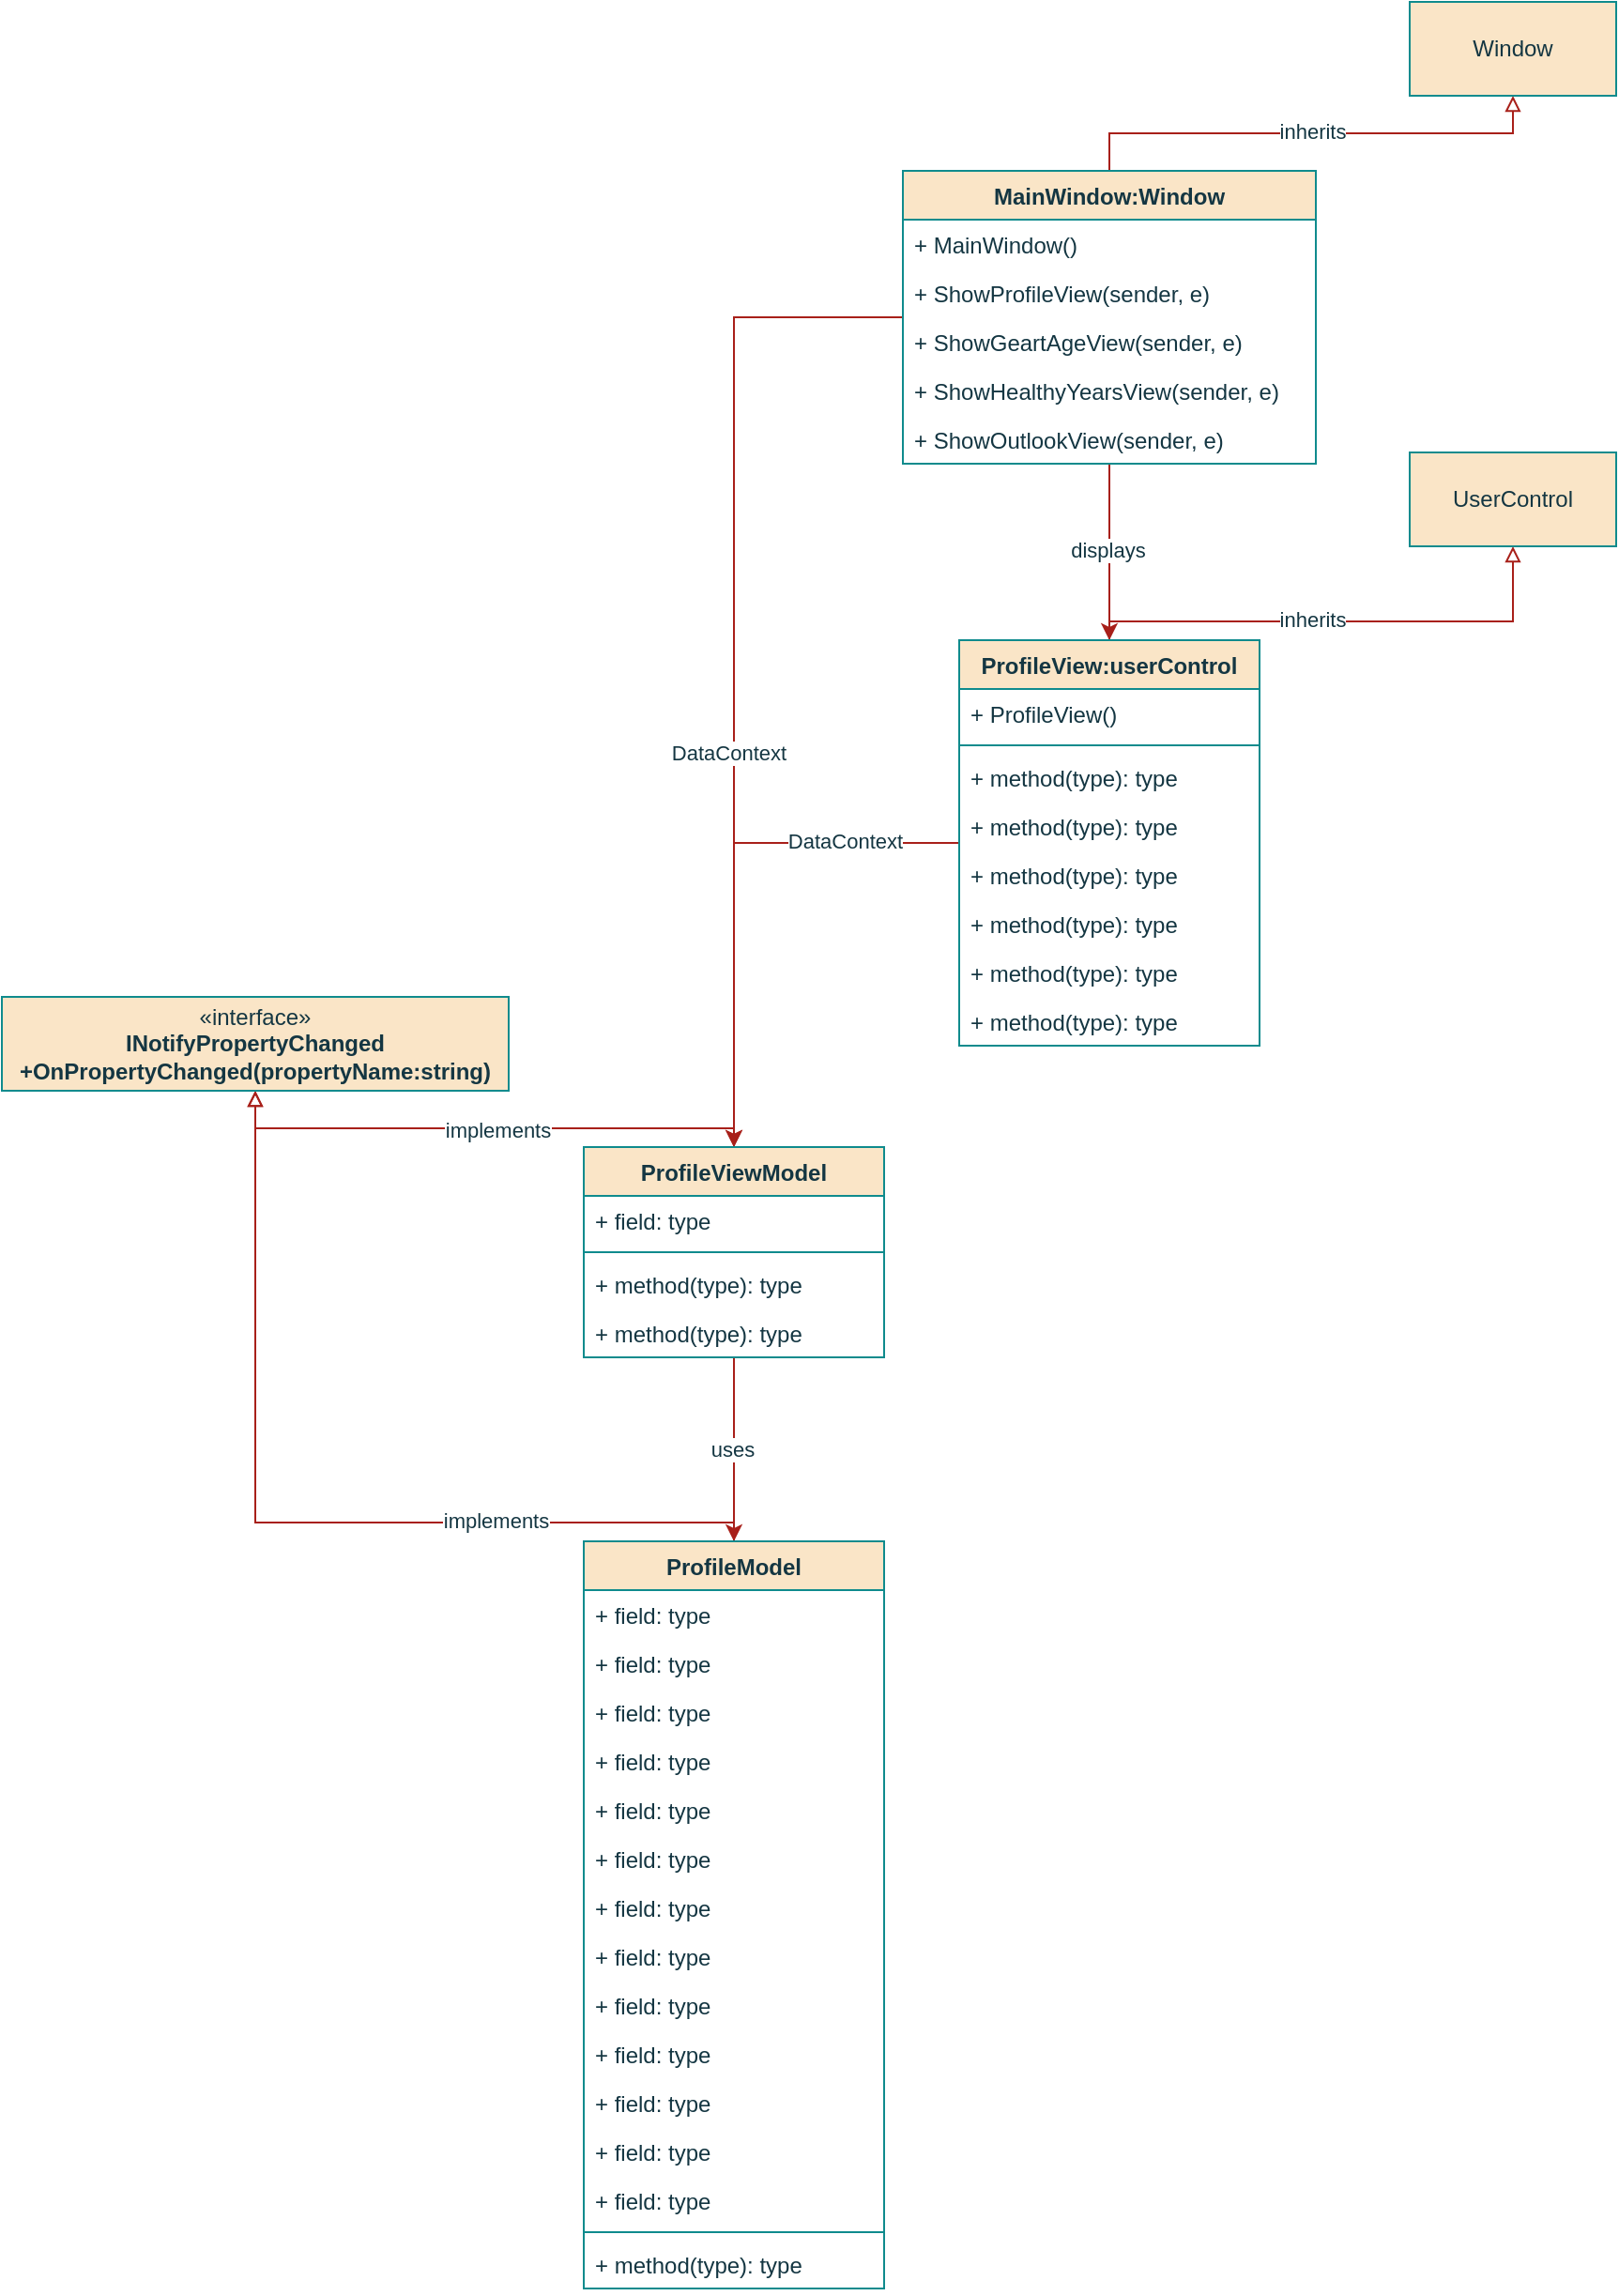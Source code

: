 <mxfile version="24.8.4">
  <diagram name="Seite-1" id="M7WiSfBKGMVoBvqlFQEr">
    <mxGraphModel dx="1663" dy="403" grid="1" gridSize="10" guides="1" tooltips="1" connect="1" arrows="1" fold="1" page="1" pageScale="1" pageWidth="827" pageHeight="1169" math="0" shadow="0">
      <root>
        <mxCell id="0" />
        <mxCell id="1" parent="0" />
        <mxCell id="_qg97PpUABtzxRQXxaGL-24" style="edgeStyle=orthogonalEdgeStyle;rounded=0;orthogonalLoop=1;jettySize=auto;html=1;entryX=0.5;entryY=1;entryDx=0;entryDy=0;endArrow=block;endFill=0;labelBackgroundColor=none;strokeColor=#A8201A;fontColor=default;" edge="1" parent="1" source="_qg97PpUABtzxRQXxaGL-1" target="_qg97PpUABtzxRQXxaGL-5">
          <mxGeometry relative="1" as="geometry">
            <Array as="points">
              <mxPoint x="400" y="140" />
              <mxPoint x="615" y="140" />
            </Array>
          </mxGeometry>
        </mxCell>
        <mxCell id="_qg97PpUABtzxRQXxaGL-32" value="inherits" style="edgeLabel;html=1;align=center;verticalAlign=middle;resizable=0;points=[];strokeColor=#0F8B8D;fontColor=#143642;fillColor=#FAE5C7;" vertex="1" connectable="0" parent="_qg97PpUABtzxRQXxaGL-24">
          <mxGeometry x="-0.001" y="1" relative="1" as="geometry">
            <mxPoint as="offset" />
          </mxGeometry>
        </mxCell>
        <mxCell id="_qg97PpUABtzxRQXxaGL-26" style="edgeStyle=orthogonalEdgeStyle;rounded=0;orthogonalLoop=1;jettySize=auto;html=1;strokeColor=#A8201A;fontColor=#143642;fillColor=#FAE5C7;" edge="1" parent="1" source="_qg97PpUABtzxRQXxaGL-1" target="_qg97PpUABtzxRQXxaGL-6">
          <mxGeometry relative="1" as="geometry" />
        </mxCell>
        <mxCell id="_qg97PpUABtzxRQXxaGL-34" value="displays" style="edgeLabel;html=1;align=center;verticalAlign=middle;resizable=0;points=[];strokeColor=#0F8B8D;fontColor=#143642;fillColor=#FAE5C7;" vertex="1" connectable="0" parent="_qg97PpUABtzxRQXxaGL-26">
          <mxGeometry x="-0.029" y="-1" relative="1" as="geometry">
            <mxPoint as="offset" />
          </mxGeometry>
        </mxCell>
        <mxCell id="_qg97PpUABtzxRQXxaGL-35" style="edgeStyle=orthogonalEdgeStyle;rounded=0;orthogonalLoop=1;jettySize=auto;html=1;strokeColor=#A8201A;fontColor=#143642;fillColor=#FAE5C7;" edge="1" parent="1" source="_qg97PpUABtzxRQXxaGL-1" target="_qg97PpUABtzxRQXxaGL-11">
          <mxGeometry relative="1" as="geometry" />
        </mxCell>
        <mxCell id="_qg97PpUABtzxRQXxaGL-39" value="DataContext" style="edgeLabel;html=1;align=center;verticalAlign=middle;resizable=0;points=[];strokeColor=#0F8B8D;fontColor=#143642;fillColor=#FAE5C7;" vertex="1" connectable="0" parent="_qg97PpUABtzxRQXxaGL-35">
          <mxGeometry x="0.208" y="-3" relative="1" as="geometry">
            <mxPoint as="offset" />
          </mxGeometry>
        </mxCell>
        <mxCell id="_qg97PpUABtzxRQXxaGL-1" value="MainWindow:Window" style="swimlane;fontStyle=1;align=center;verticalAlign=top;childLayout=stackLayout;horizontal=1;startSize=26;horizontalStack=0;resizeParent=1;resizeParentMax=0;resizeLast=0;collapsible=1;marginBottom=0;whiteSpace=wrap;html=1;labelBackgroundColor=none;fillColor=#FAE5C7;strokeColor=#0F8B8D;fontColor=#143642;" vertex="1" parent="1">
          <mxGeometry x="290" y="160" width="220" height="156" as="geometry" />
        </mxCell>
        <mxCell id="_qg97PpUABtzxRQXxaGL-4" value="+ MainWindow()" style="text;strokeColor=none;fillColor=none;align=left;verticalAlign=top;spacingLeft=4;spacingRight=4;overflow=hidden;rotatable=0;points=[[0,0.5],[1,0.5]];portConstraint=eastwest;whiteSpace=wrap;html=1;labelBackgroundColor=none;fontColor=#143642;" vertex="1" parent="_qg97PpUABtzxRQXxaGL-1">
          <mxGeometry y="26" width="220" height="26" as="geometry" />
        </mxCell>
        <mxCell id="_qg97PpUABtzxRQXxaGL-20" value="+ ShowProfileView(sender, e)" style="text;strokeColor=none;fillColor=none;align=left;verticalAlign=top;spacingLeft=4;spacingRight=4;overflow=hidden;rotatable=0;points=[[0,0.5],[1,0.5]];portConstraint=eastwest;whiteSpace=wrap;html=1;labelBackgroundColor=none;fontColor=#143642;" vertex="1" parent="_qg97PpUABtzxRQXxaGL-1">
          <mxGeometry y="52" width="220" height="26" as="geometry" />
        </mxCell>
        <mxCell id="_qg97PpUABtzxRQXxaGL-21" value="+ ShowGeartAgeView(sender, e)" style="text;strokeColor=none;fillColor=none;align=left;verticalAlign=top;spacingLeft=4;spacingRight=4;overflow=hidden;rotatable=0;points=[[0,0.5],[1,0.5]];portConstraint=eastwest;whiteSpace=wrap;html=1;labelBackgroundColor=none;fontColor=#143642;" vertex="1" parent="_qg97PpUABtzxRQXxaGL-1">
          <mxGeometry y="78" width="220" height="26" as="geometry" />
        </mxCell>
        <mxCell id="_qg97PpUABtzxRQXxaGL-22" value="+ ShowHealthyYearsView(sender, e)" style="text;strokeColor=none;fillColor=none;align=left;verticalAlign=top;spacingLeft=4;spacingRight=4;overflow=hidden;rotatable=0;points=[[0,0.5],[1,0.5]];portConstraint=eastwest;whiteSpace=wrap;html=1;labelBackgroundColor=none;fontColor=#143642;" vertex="1" parent="_qg97PpUABtzxRQXxaGL-1">
          <mxGeometry y="104" width="220" height="26" as="geometry" />
        </mxCell>
        <mxCell id="_qg97PpUABtzxRQXxaGL-23" value="+ ShowOutlookView(sender, e)" style="text;strokeColor=none;fillColor=none;align=left;verticalAlign=top;spacingLeft=4;spacingRight=4;overflow=hidden;rotatable=0;points=[[0,0.5],[1,0.5]];portConstraint=eastwest;whiteSpace=wrap;html=1;labelBackgroundColor=none;fontColor=#143642;" vertex="1" parent="_qg97PpUABtzxRQXxaGL-1">
          <mxGeometry y="130" width="220" height="26" as="geometry" />
        </mxCell>
        <mxCell id="_qg97PpUABtzxRQXxaGL-5" value="Window" style="html=1;whiteSpace=wrap;labelBackgroundColor=none;fillColor=#FAE5C7;strokeColor=#0F8B8D;fontColor=#143642;" vertex="1" parent="1">
          <mxGeometry x="560" y="70" width="110" height="50" as="geometry" />
        </mxCell>
        <mxCell id="_qg97PpUABtzxRQXxaGL-25" style="edgeStyle=orthogonalEdgeStyle;rounded=0;orthogonalLoop=1;jettySize=auto;html=1;entryX=0.5;entryY=1;entryDx=0;entryDy=0;strokeColor=#A8201A;fontColor=#143642;fillColor=#FAE5C7;endArrow=block;endFill=0;" edge="1" parent="1" source="_qg97PpUABtzxRQXxaGL-6" target="_qg97PpUABtzxRQXxaGL-10">
          <mxGeometry relative="1" as="geometry">
            <Array as="points">
              <mxPoint x="400" y="400" />
              <mxPoint x="615" y="400" />
            </Array>
          </mxGeometry>
        </mxCell>
        <mxCell id="_qg97PpUABtzxRQXxaGL-33" value="inherits" style="edgeLabel;html=1;align=center;verticalAlign=middle;resizable=0;points=[];strokeColor=#0F8B8D;fontColor=#143642;fillColor=#FAE5C7;" vertex="1" connectable="0" parent="_qg97PpUABtzxRQXxaGL-25">
          <mxGeometry x="-0.114" y="1" relative="1" as="geometry">
            <mxPoint as="offset" />
          </mxGeometry>
        </mxCell>
        <mxCell id="_qg97PpUABtzxRQXxaGL-36" style="edgeStyle=orthogonalEdgeStyle;rounded=0;orthogonalLoop=1;jettySize=auto;html=1;strokeColor=#A8201A;fontColor=#143642;fillColor=#FAE5C7;" edge="1" parent="1" source="_qg97PpUABtzxRQXxaGL-6" target="_qg97PpUABtzxRQXxaGL-11">
          <mxGeometry relative="1" as="geometry" />
        </mxCell>
        <mxCell id="_qg97PpUABtzxRQXxaGL-40" value="DataContext" style="edgeLabel;html=1;align=center;verticalAlign=middle;resizable=0;points=[];strokeColor=#0F8B8D;fontColor=#143642;fillColor=#FAE5C7;" vertex="1" connectable="0" parent="_qg97PpUABtzxRQXxaGL-36">
          <mxGeometry x="-0.569" y="-1" relative="1" as="geometry">
            <mxPoint as="offset" />
          </mxGeometry>
        </mxCell>
        <mxCell id="_qg97PpUABtzxRQXxaGL-6" value="ProfileView:userControl" style="swimlane;fontStyle=1;align=center;verticalAlign=top;childLayout=stackLayout;horizontal=1;startSize=26;horizontalStack=0;resizeParent=1;resizeParentMax=0;resizeLast=0;collapsible=1;marginBottom=0;whiteSpace=wrap;html=1;labelBackgroundColor=none;fillColor=#FAE5C7;strokeColor=#0F8B8D;fontColor=#143642;" vertex="1" parent="1">
          <mxGeometry x="320" y="410" width="160" height="216" as="geometry" />
        </mxCell>
        <mxCell id="_qg97PpUABtzxRQXxaGL-7" value="+ ProfileView()" style="text;strokeColor=none;fillColor=none;align=left;verticalAlign=top;spacingLeft=4;spacingRight=4;overflow=hidden;rotatable=0;points=[[0,0.5],[1,0.5]];portConstraint=eastwest;whiteSpace=wrap;html=1;labelBackgroundColor=none;fontColor=#143642;" vertex="1" parent="_qg97PpUABtzxRQXxaGL-6">
          <mxGeometry y="26" width="160" height="26" as="geometry" />
        </mxCell>
        <mxCell id="_qg97PpUABtzxRQXxaGL-8" value="" style="line;strokeWidth=1;fillColor=none;align=left;verticalAlign=middle;spacingTop=-1;spacingLeft=3;spacingRight=3;rotatable=0;labelPosition=right;points=[];portConstraint=eastwest;strokeColor=#0F8B8D;labelBackgroundColor=none;fontColor=#143642;" vertex="1" parent="_qg97PpUABtzxRQXxaGL-6">
          <mxGeometry y="52" width="160" height="8" as="geometry" />
        </mxCell>
        <mxCell id="_qg97PpUABtzxRQXxaGL-9" value="+ method(type): type" style="text;strokeColor=none;fillColor=none;align=left;verticalAlign=top;spacingLeft=4;spacingRight=4;overflow=hidden;rotatable=0;points=[[0,0.5],[1,0.5]];portConstraint=eastwest;whiteSpace=wrap;html=1;labelBackgroundColor=none;fontColor=#143642;" vertex="1" parent="_qg97PpUABtzxRQXxaGL-6">
          <mxGeometry y="60" width="160" height="26" as="geometry" />
        </mxCell>
        <mxCell id="_qg97PpUABtzxRQXxaGL-27" value="+ method(type): type" style="text;strokeColor=none;fillColor=none;align=left;verticalAlign=top;spacingLeft=4;spacingRight=4;overflow=hidden;rotatable=0;points=[[0,0.5],[1,0.5]];portConstraint=eastwest;whiteSpace=wrap;html=1;labelBackgroundColor=none;fontColor=#143642;" vertex="1" parent="_qg97PpUABtzxRQXxaGL-6">
          <mxGeometry y="86" width="160" height="26" as="geometry" />
        </mxCell>
        <mxCell id="_qg97PpUABtzxRQXxaGL-28" value="+ method(type): type" style="text;strokeColor=none;fillColor=none;align=left;verticalAlign=top;spacingLeft=4;spacingRight=4;overflow=hidden;rotatable=0;points=[[0,0.5],[1,0.5]];portConstraint=eastwest;whiteSpace=wrap;html=1;labelBackgroundColor=none;fontColor=#143642;" vertex="1" parent="_qg97PpUABtzxRQXxaGL-6">
          <mxGeometry y="112" width="160" height="26" as="geometry" />
        </mxCell>
        <mxCell id="_qg97PpUABtzxRQXxaGL-29" value="+ method(type): type" style="text;strokeColor=none;fillColor=none;align=left;verticalAlign=top;spacingLeft=4;spacingRight=4;overflow=hidden;rotatable=0;points=[[0,0.5],[1,0.5]];portConstraint=eastwest;whiteSpace=wrap;html=1;labelBackgroundColor=none;fontColor=#143642;" vertex="1" parent="_qg97PpUABtzxRQXxaGL-6">
          <mxGeometry y="138" width="160" height="26" as="geometry" />
        </mxCell>
        <mxCell id="_qg97PpUABtzxRQXxaGL-30" value="+ method(type): type" style="text;strokeColor=none;fillColor=none;align=left;verticalAlign=top;spacingLeft=4;spacingRight=4;overflow=hidden;rotatable=0;points=[[0,0.5],[1,0.5]];portConstraint=eastwest;whiteSpace=wrap;html=1;labelBackgroundColor=none;fontColor=#143642;" vertex="1" parent="_qg97PpUABtzxRQXxaGL-6">
          <mxGeometry y="164" width="160" height="26" as="geometry" />
        </mxCell>
        <mxCell id="_qg97PpUABtzxRQXxaGL-31" value="+ method(type): type" style="text;strokeColor=none;fillColor=none;align=left;verticalAlign=top;spacingLeft=4;spacingRight=4;overflow=hidden;rotatable=0;points=[[0,0.5],[1,0.5]];portConstraint=eastwest;whiteSpace=wrap;html=1;labelBackgroundColor=none;fontColor=#143642;" vertex="1" parent="_qg97PpUABtzxRQXxaGL-6">
          <mxGeometry y="190" width="160" height="26" as="geometry" />
        </mxCell>
        <mxCell id="_qg97PpUABtzxRQXxaGL-10" value="UserControl" style="html=1;whiteSpace=wrap;labelBackgroundColor=none;fillColor=#FAE5C7;strokeColor=#0F8B8D;fontColor=#143642;" vertex="1" parent="1">
          <mxGeometry x="560" y="310" width="110" height="50" as="geometry" />
        </mxCell>
        <mxCell id="_qg97PpUABtzxRQXxaGL-38" style="edgeStyle=orthogonalEdgeStyle;rounded=0;orthogonalLoop=1;jettySize=auto;html=1;strokeColor=#A8201A;fontColor=#143642;fillColor=#FAE5C7;" edge="1" parent="1" source="_qg97PpUABtzxRQXxaGL-11" target="_qg97PpUABtzxRQXxaGL-15">
          <mxGeometry relative="1" as="geometry" />
        </mxCell>
        <mxCell id="_qg97PpUABtzxRQXxaGL-41" value="uses" style="edgeLabel;html=1;align=center;verticalAlign=middle;resizable=0;points=[];strokeColor=#0F8B8D;fontColor=#143642;fillColor=#FAE5C7;" vertex="1" connectable="0" parent="_qg97PpUABtzxRQXxaGL-38">
          <mxGeometry x="-0.012" y="-1" relative="1" as="geometry">
            <mxPoint as="offset" />
          </mxGeometry>
        </mxCell>
        <mxCell id="_qg97PpUABtzxRQXxaGL-44" style="edgeStyle=orthogonalEdgeStyle;rounded=0;orthogonalLoop=1;jettySize=auto;html=1;strokeColor=#A8201A;fontColor=#143642;fillColor=#FAE5C7;endArrow=block;endFill=0;" edge="1" parent="1" source="_qg97PpUABtzxRQXxaGL-11" target="_qg97PpUABtzxRQXxaGL-19">
          <mxGeometry relative="1" as="geometry">
            <Array as="points">
              <mxPoint x="200" y="670" />
              <mxPoint x="-55" y="670" />
            </Array>
          </mxGeometry>
        </mxCell>
        <mxCell id="_qg97PpUABtzxRQXxaGL-45" value="Text" style="edgeLabel;html=1;align=center;verticalAlign=middle;resizable=0;points=[];strokeColor=#0F8B8D;fontColor=#143642;fillColor=#FAE5C7;" vertex="1" connectable="0" parent="_qg97PpUABtzxRQXxaGL-44">
          <mxGeometry x="-0.031" y="1" relative="1" as="geometry">
            <mxPoint as="offset" />
          </mxGeometry>
        </mxCell>
        <mxCell id="_qg97PpUABtzxRQXxaGL-70" value="implements" style="edgeLabel;html=1;align=center;verticalAlign=middle;resizable=0;points=[];strokeColor=#0F8B8D;fontColor=#143642;fillColor=#FAE5C7;" vertex="1" connectable="0" parent="_qg97PpUABtzxRQXxaGL-44">
          <mxGeometry x="-0.045" y="1" relative="1" as="geometry">
            <mxPoint as="offset" />
          </mxGeometry>
        </mxCell>
        <mxCell id="_qg97PpUABtzxRQXxaGL-11" value="ProfileViewModel" style="swimlane;fontStyle=1;align=center;verticalAlign=top;childLayout=stackLayout;horizontal=1;startSize=26;horizontalStack=0;resizeParent=1;resizeParentMax=0;resizeLast=0;collapsible=1;marginBottom=0;whiteSpace=wrap;html=1;labelBackgroundColor=none;fillColor=#FAE5C7;strokeColor=#0F8B8D;fontColor=#143642;" vertex="1" parent="1">
          <mxGeometry x="120" y="680" width="160" height="112" as="geometry" />
        </mxCell>
        <mxCell id="_qg97PpUABtzxRQXxaGL-12" value="+ field: type" style="text;strokeColor=none;fillColor=none;align=left;verticalAlign=top;spacingLeft=4;spacingRight=4;overflow=hidden;rotatable=0;points=[[0,0.5],[1,0.5]];portConstraint=eastwest;whiteSpace=wrap;html=1;labelBackgroundColor=none;fontColor=#143642;" vertex="1" parent="_qg97PpUABtzxRQXxaGL-11">
          <mxGeometry y="26" width="160" height="26" as="geometry" />
        </mxCell>
        <mxCell id="_qg97PpUABtzxRQXxaGL-13" value="" style="line;strokeWidth=1;fillColor=none;align=left;verticalAlign=middle;spacingTop=-1;spacingLeft=3;spacingRight=3;rotatable=0;labelPosition=right;points=[];portConstraint=eastwest;strokeColor=#0F8B8D;labelBackgroundColor=none;fontColor=#143642;" vertex="1" parent="_qg97PpUABtzxRQXxaGL-11">
          <mxGeometry y="52" width="160" height="8" as="geometry" />
        </mxCell>
        <mxCell id="_qg97PpUABtzxRQXxaGL-14" value="+ method(type): type" style="text;strokeColor=none;fillColor=none;align=left;verticalAlign=top;spacingLeft=4;spacingRight=4;overflow=hidden;rotatable=0;points=[[0,0.5],[1,0.5]];portConstraint=eastwest;whiteSpace=wrap;html=1;labelBackgroundColor=none;fontColor=#143642;" vertex="1" parent="_qg97PpUABtzxRQXxaGL-11">
          <mxGeometry y="60" width="160" height="26" as="geometry" />
        </mxCell>
        <mxCell id="_qg97PpUABtzxRQXxaGL-37" value="+ method(type): type" style="text;strokeColor=none;fillColor=none;align=left;verticalAlign=top;spacingLeft=4;spacingRight=4;overflow=hidden;rotatable=0;points=[[0,0.5],[1,0.5]];portConstraint=eastwest;whiteSpace=wrap;html=1;labelBackgroundColor=none;fontColor=#143642;" vertex="1" parent="_qg97PpUABtzxRQXxaGL-11">
          <mxGeometry y="86" width="160" height="26" as="geometry" />
        </mxCell>
        <mxCell id="_qg97PpUABtzxRQXxaGL-69" style="edgeStyle=orthogonalEdgeStyle;rounded=0;orthogonalLoop=1;jettySize=auto;html=1;strokeColor=#A8201A;fontColor=#143642;fillColor=#FAE5C7;endArrow=block;endFill=0;" edge="1" parent="1" source="_qg97PpUABtzxRQXxaGL-15" target="_qg97PpUABtzxRQXxaGL-19">
          <mxGeometry relative="1" as="geometry">
            <Array as="points">
              <mxPoint x="200" y="880" />
              <mxPoint x="-55" y="880" />
            </Array>
          </mxGeometry>
        </mxCell>
        <mxCell id="_qg97PpUABtzxRQXxaGL-71" value="implements" style="edgeLabel;html=1;align=center;verticalAlign=middle;resizable=0;points=[];strokeColor=#0F8B8D;fontColor=#143642;fillColor=#FAE5C7;" vertex="1" connectable="0" parent="_qg97PpUABtzxRQXxaGL-69">
          <mxGeometry x="-0.446" y="-1" relative="1" as="geometry">
            <mxPoint as="offset" />
          </mxGeometry>
        </mxCell>
        <mxCell id="_qg97PpUABtzxRQXxaGL-15" value="ProfileModel" style="swimlane;fontStyle=1;align=center;verticalAlign=top;childLayout=stackLayout;horizontal=1;startSize=26;horizontalStack=0;resizeParent=1;resizeParentMax=0;resizeLast=0;collapsible=1;marginBottom=0;whiteSpace=wrap;html=1;labelBackgroundColor=none;fillColor=#FAE5C7;strokeColor=#0F8B8D;fontColor=#143642;" vertex="1" parent="1">
          <mxGeometry x="120" y="890" width="160" height="398" as="geometry" />
        </mxCell>
        <mxCell id="_qg97PpUABtzxRQXxaGL-16" value="+ field: type" style="text;strokeColor=none;fillColor=none;align=left;verticalAlign=top;spacingLeft=4;spacingRight=4;overflow=hidden;rotatable=0;points=[[0,0.5],[1,0.5]];portConstraint=eastwest;whiteSpace=wrap;html=1;labelBackgroundColor=none;fontColor=#143642;" vertex="1" parent="_qg97PpUABtzxRQXxaGL-15">
          <mxGeometry y="26" width="160" height="26" as="geometry" />
        </mxCell>
        <mxCell id="_qg97PpUABtzxRQXxaGL-58" value="+ field: type" style="text;strokeColor=none;fillColor=none;align=left;verticalAlign=top;spacingLeft=4;spacingRight=4;overflow=hidden;rotatable=0;points=[[0,0.5],[1,0.5]];portConstraint=eastwest;whiteSpace=wrap;html=1;labelBackgroundColor=none;fontColor=#143642;" vertex="1" parent="_qg97PpUABtzxRQXxaGL-15">
          <mxGeometry y="52" width="160" height="26" as="geometry" />
        </mxCell>
        <mxCell id="_qg97PpUABtzxRQXxaGL-68" value="+ field: type" style="text;strokeColor=none;fillColor=none;align=left;verticalAlign=top;spacingLeft=4;spacingRight=4;overflow=hidden;rotatable=0;points=[[0,0.5],[1,0.5]];portConstraint=eastwest;whiteSpace=wrap;html=1;labelBackgroundColor=none;fontColor=#143642;" vertex="1" parent="_qg97PpUABtzxRQXxaGL-15">
          <mxGeometry y="78" width="160" height="26" as="geometry" />
        </mxCell>
        <mxCell id="_qg97PpUABtzxRQXxaGL-67" value="+ field: type" style="text;strokeColor=none;fillColor=none;align=left;verticalAlign=top;spacingLeft=4;spacingRight=4;overflow=hidden;rotatable=0;points=[[0,0.5],[1,0.5]];portConstraint=eastwest;whiteSpace=wrap;html=1;labelBackgroundColor=none;fontColor=#143642;" vertex="1" parent="_qg97PpUABtzxRQXxaGL-15">
          <mxGeometry y="104" width="160" height="26" as="geometry" />
        </mxCell>
        <mxCell id="_qg97PpUABtzxRQXxaGL-66" value="+ field: type" style="text;strokeColor=none;fillColor=none;align=left;verticalAlign=top;spacingLeft=4;spacingRight=4;overflow=hidden;rotatable=0;points=[[0,0.5],[1,0.5]];portConstraint=eastwest;whiteSpace=wrap;html=1;labelBackgroundColor=none;fontColor=#143642;" vertex="1" parent="_qg97PpUABtzxRQXxaGL-15">
          <mxGeometry y="130" width="160" height="26" as="geometry" />
        </mxCell>
        <mxCell id="_qg97PpUABtzxRQXxaGL-65" value="+ field: type" style="text;strokeColor=none;fillColor=none;align=left;verticalAlign=top;spacingLeft=4;spacingRight=4;overflow=hidden;rotatable=0;points=[[0,0.5],[1,0.5]];portConstraint=eastwest;whiteSpace=wrap;html=1;labelBackgroundColor=none;fontColor=#143642;" vertex="1" parent="_qg97PpUABtzxRQXxaGL-15">
          <mxGeometry y="156" width="160" height="26" as="geometry" />
        </mxCell>
        <mxCell id="_qg97PpUABtzxRQXxaGL-64" value="+ field: type" style="text;strokeColor=none;fillColor=none;align=left;verticalAlign=top;spacingLeft=4;spacingRight=4;overflow=hidden;rotatable=0;points=[[0,0.5],[1,0.5]];portConstraint=eastwest;whiteSpace=wrap;html=1;labelBackgroundColor=none;fontColor=#143642;" vertex="1" parent="_qg97PpUABtzxRQXxaGL-15">
          <mxGeometry y="182" width="160" height="26" as="geometry" />
        </mxCell>
        <mxCell id="_qg97PpUABtzxRQXxaGL-63" value="+ field: type" style="text;strokeColor=none;fillColor=none;align=left;verticalAlign=top;spacingLeft=4;spacingRight=4;overflow=hidden;rotatable=0;points=[[0,0.5],[1,0.5]];portConstraint=eastwest;whiteSpace=wrap;html=1;labelBackgroundColor=none;fontColor=#143642;" vertex="1" parent="_qg97PpUABtzxRQXxaGL-15">
          <mxGeometry y="208" width="160" height="26" as="geometry" />
        </mxCell>
        <mxCell id="_qg97PpUABtzxRQXxaGL-62" value="+ field: type" style="text;strokeColor=none;fillColor=none;align=left;verticalAlign=top;spacingLeft=4;spacingRight=4;overflow=hidden;rotatable=0;points=[[0,0.5],[1,0.5]];portConstraint=eastwest;whiteSpace=wrap;html=1;labelBackgroundColor=none;fontColor=#143642;" vertex="1" parent="_qg97PpUABtzxRQXxaGL-15">
          <mxGeometry y="234" width="160" height="26" as="geometry" />
        </mxCell>
        <mxCell id="_qg97PpUABtzxRQXxaGL-61" value="+ field: type" style="text;strokeColor=none;fillColor=none;align=left;verticalAlign=top;spacingLeft=4;spacingRight=4;overflow=hidden;rotatable=0;points=[[0,0.5],[1,0.5]];portConstraint=eastwest;whiteSpace=wrap;html=1;labelBackgroundColor=none;fontColor=#143642;" vertex="1" parent="_qg97PpUABtzxRQXxaGL-15">
          <mxGeometry y="260" width="160" height="26" as="geometry" />
        </mxCell>
        <mxCell id="_qg97PpUABtzxRQXxaGL-60" value="+ field: type" style="text;strokeColor=none;fillColor=none;align=left;verticalAlign=top;spacingLeft=4;spacingRight=4;overflow=hidden;rotatable=0;points=[[0,0.5],[1,0.5]];portConstraint=eastwest;whiteSpace=wrap;html=1;labelBackgroundColor=none;fontColor=#143642;" vertex="1" parent="_qg97PpUABtzxRQXxaGL-15">
          <mxGeometry y="286" width="160" height="26" as="geometry" />
        </mxCell>
        <mxCell id="_qg97PpUABtzxRQXxaGL-59" value="+ field: type" style="text;strokeColor=none;fillColor=none;align=left;verticalAlign=top;spacingLeft=4;spacingRight=4;overflow=hidden;rotatable=0;points=[[0,0.5],[1,0.5]];portConstraint=eastwest;whiteSpace=wrap;html=1;labelBackgroundColor=none;fontColor=#143642;" vertex="1" parent="_qg97PpUABtzxRQXxaGL-15">
          <mxGeometry y="312" width="160" height="26" as="geometry" />
        </mxCell>
        <mxCell id="_qg97PpUABtzxRQXxaGL-57" value="+ field: type" style="text;strokeColor=none;fillColor=none;align=left;verticalAlign=top;spacingLeft=4;spacingRight=4;overflow=hidden;rotatable=0;points=[[0,0.5],[1,0.5]];portConstraint=eastwest;whiteSpace=wrap;html=1;labelBackgroundColor=none;fontColor=#143642;" vertex="1" parent="_qg97PpUABtzxRQXxaGL-15">
          <mxGeometry y="338" width="160" height="26" as="geometry" />
        </mxCell>
        <mxCell id="_qg97PpUABtzxRQXxaGL-17" value="" style="line;strokeWidth=1;fillColor=none;align=left;verticalAlign=middle;spacingTop=-1;spacingLeft=3;spacingRight=3;rotatable=0;labelPosition=right;points=[];portConstraint=eastwest;strokeColor=#0F8B8D;labelBackgroundColor=none;fontColor=#143642;" vertex="1" parent="_qg97PpUABtzxRQXxaGL-15">
          <mxGeometry y="364" width="160" height="8" as="geometry" />
        </mxCell>
        <mxCell id="_qg97PpUABtzxRQXxaGL-18" value="+ method(type): type" style="text;strokeColor=none;fillColor=none;align=left;verticalAlign=top;spacingLeft=4;spacingRight=4;overflow=hidden;rotatable=0;points=[[0,0.5],[1,0.5]];portConstraint=eastwest;whiteSpace=wrap;html=1;labelBackgroundColor=none;fontColor=#143642;" vertex="1" parent="_qg97PpUABtzxRQXxaGL-15">
          <mxGeometry y="372" width="160" height="26" as="geometry" />
        </mxCell>
        <mxCell id="_qg97PpUABtzxRQXxaGL-19" value="«interface»&lt;br&gt;&lt;b&gt;INotifyPropertyChanged&lt;/b&gt;&lt;div&gt;&lt;b&gt;+OnPropertyChanged(propertyName:string)&lt;/b&gt;&lt;/div&gt;" style="html=1;whiteSpace=wrap;labelBackgroundColor=none;fillColor=#FAE5C7;strokeColor=#0F8B8D;fontColor=#143642;" vertex="1" parent="1">
          <mxGeometry x="-190" y="600" width="270" height="50" as="geometry" />
        </mxCell>
      </root>
    </mxGraphModel>
  </diagram>
</mxfile>
